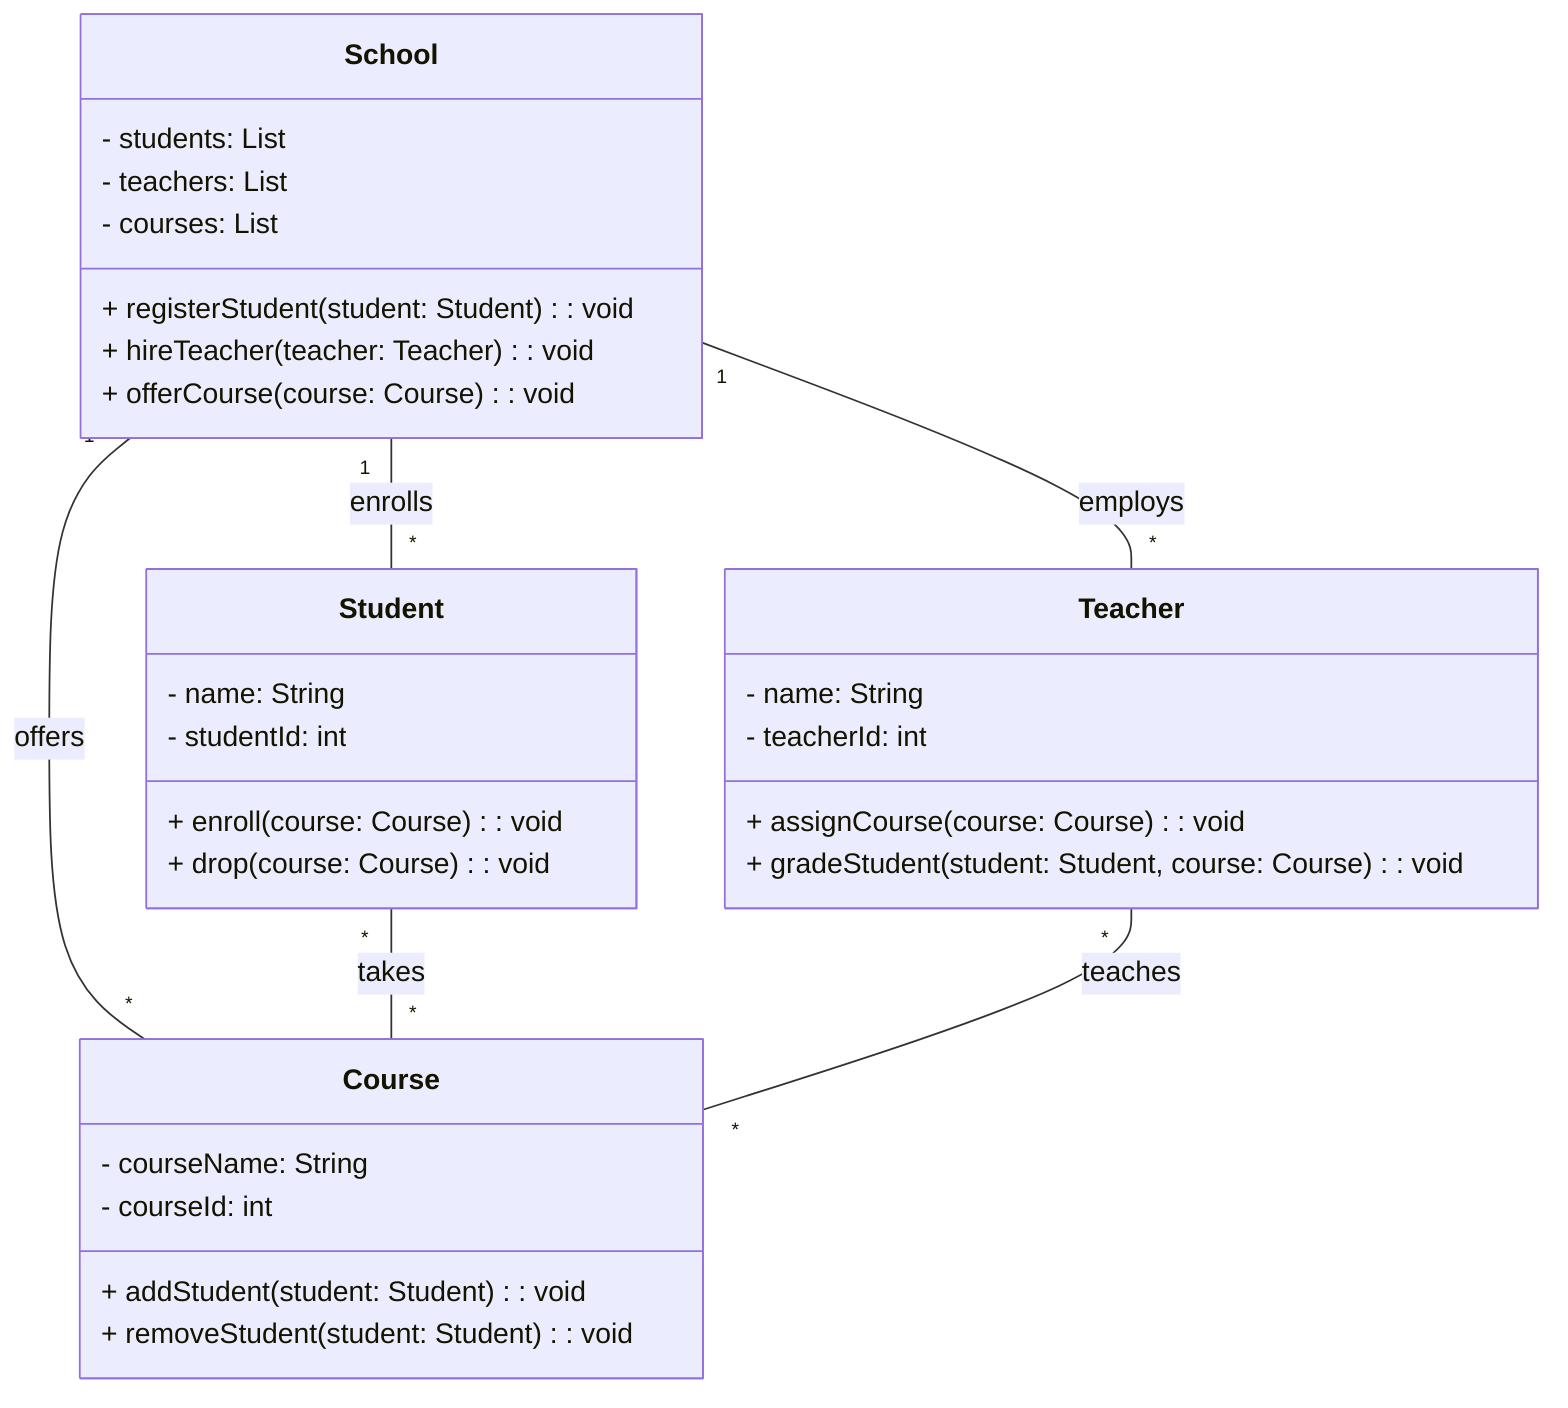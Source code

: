 classDiagram
    class Student {
        - name: String
        - studentId: int
        + enroll(course: Course): void
        + drop(course: Course): void
    }

    class Teacher {
        - name: String
        - teacherId: int
        + assignCourse(course: Course): void
        + gradeStudent(student: Student, course: Course): void
    }

    class Course {
        - courseName: String
        - courseId: int
        + addStudent(student: Student): void
        + removeStudent(student: Student): void
    }

    class School {
        - students: List<Student>
        - teachers: List<Teacher>
        - courses: List<Course>
        + registerStudent(student: Student): void
        + hireTeacher(teacher: Teacher): void
        + offerCourse(course: Course): void
    }

    School"1"--"*"Student: enrolls
    School"1"--"*"Teacher: employs
    School"1"--"*"Course: offers
    Student"*"--"*"Course: takes
    Teacher"*"--"*"Course: teaches